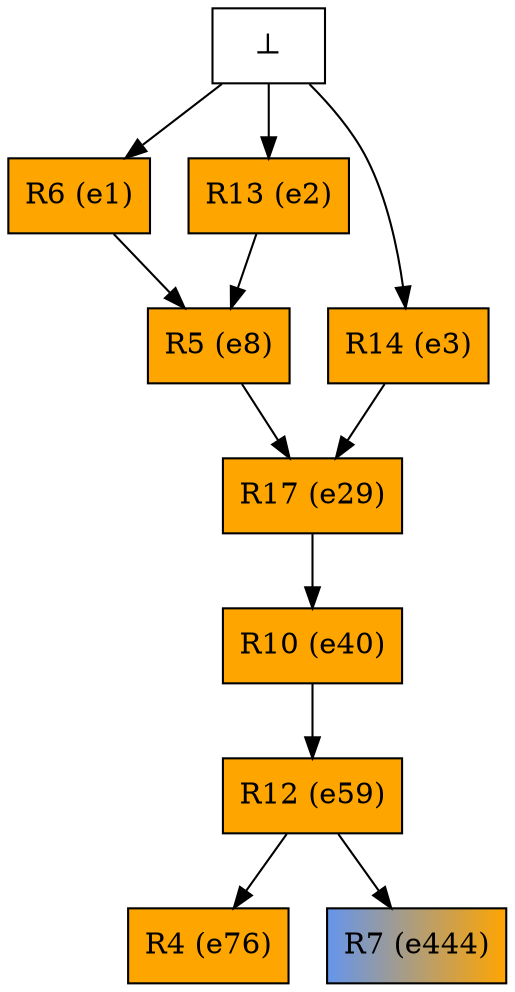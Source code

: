digraph test {
  e1 -> e8;
  e2 -> e8;
  e3 -> e29;
  e8 -> e29;
  e29 -> e40;
  e40 -> e59;
  e59 -> e76;
  e59 -> e444;
  e0 -> e1;
  e0 -> e2;
  e0 -> e3;
  e1 [color="black" fillcolor="orange:orange" label="R6 (e1)" shape=box style=filled];
  e2 [color="black" fillcolor="orange:orange" label="R13 (e2)" shape=box style=filled];
  e3 [color="black" fillcolor="orange:orange" label="R14 (e3)" shape=box style=filled];
  e8 [color="black" fillcolor="orange:orange" label="R5 (e8)" shape=box style=filled];
  e29 [color="black" fillcolor="orange:orange" label="R17 (e29)" shape=box style=filled];
  e40 [color="black" fillcolor="orange:orange" label="R10 (e40)" shape=box style=filled];
  e59 [color="black" fillcolor="orange:orange" label="R12 (e59)" shape=box style=filled];
  e76 [color="black" fillcolor="orange:orange" label="R4 (e76)" shape=box style=filled];
  e444 [color="black" fillcolor="cornflowerblue:orange" label="R7 (e444)" shape=box style=filled];
  e0 [fillcolor="white" label="⊥" shape=box style=filled];
}

